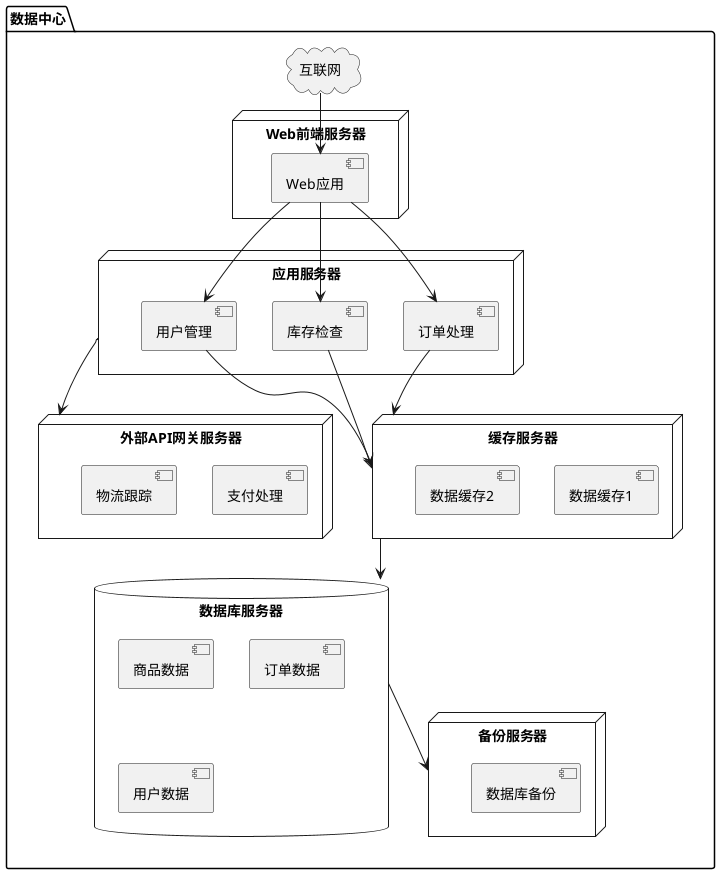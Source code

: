 @startuml

package "数据中心" {

    cloud "互联网" as Internet {
    }

    node "Web前端服务器" as Frontend {
        [Web应用]
    }

    node "应用服务器" as AppServer {
        [订单处理]
        [库存检查]
        [用户管理]
    }

    database "数据库服务器" as DBServer {
        [商品数据]
        [订单数据]
        [用户数据]
    }

    node "外部API网关服务器" as APIGateway {
        [支付处理]
        [物流跟踪]
    }

    node "缓存服务器" as Cache {
       
        [数据缓存1]
        [数据缓存2]
        ' [数据缓存3]
    }

    node "备份服务器" as Backup {
        [数据库备份]
    }

    Internet --> [Web应用]
    [Web应用] --> [订单处理]
    [Web应用] -->  [库存检查]
     [Web应用] -->  [用户管理]
    'Frontend --> AppServer
     [用户管理] --> Cache
     [库存检查] -->  Cache
      [订单处理] -->  Cache
       Cache --> DBServer

    'AppServer --> DBServer
    AppServer --> APIGateway
  
    DBServer --> Backup

}

@enduml
